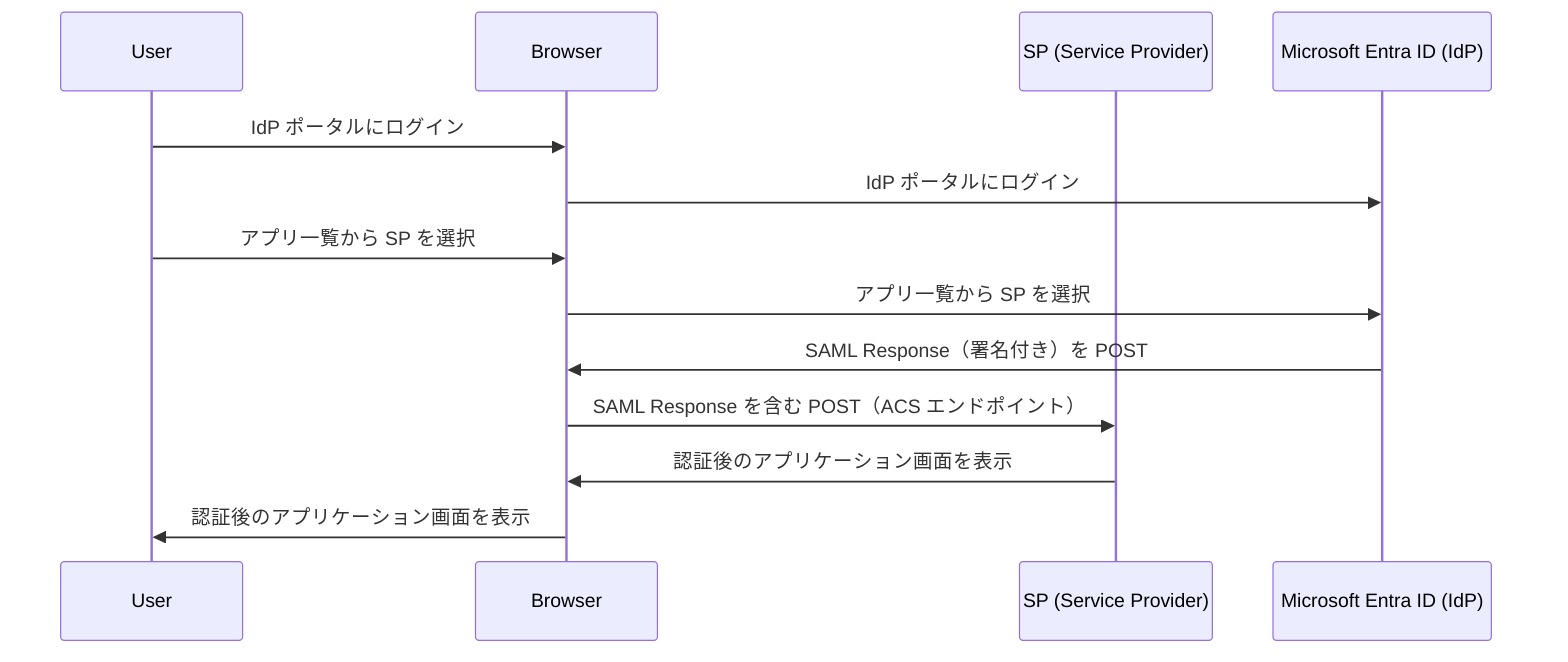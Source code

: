 sequenceDiagram
    participant User
    participant Browser
    participant SP (Service Provider)
    participant Microsoft Entra ID (IdP)

    User->>Browser: IdP ポータルにログイン
    Browser->>Microsoft Entra ID (IdP): IdP ポータルにログイン
    User->>Browser: アプリ一覧から SP を選択
    Browser->>Microsoft Entra ID (IdP): アプリ一覧から SP を選択
    Microsoft Entra ID (IdP)->>Browser: SAML Response（署名付き）を POST
    Browser->>SP (Service Provider): SAML Response を含む POST（ACS エンドポイント）
    SP (Service Provider)->>Browser: 認証後のアプリケーション画面を表示
    Browser->>User: 認証後のアプリケーション画面を表示